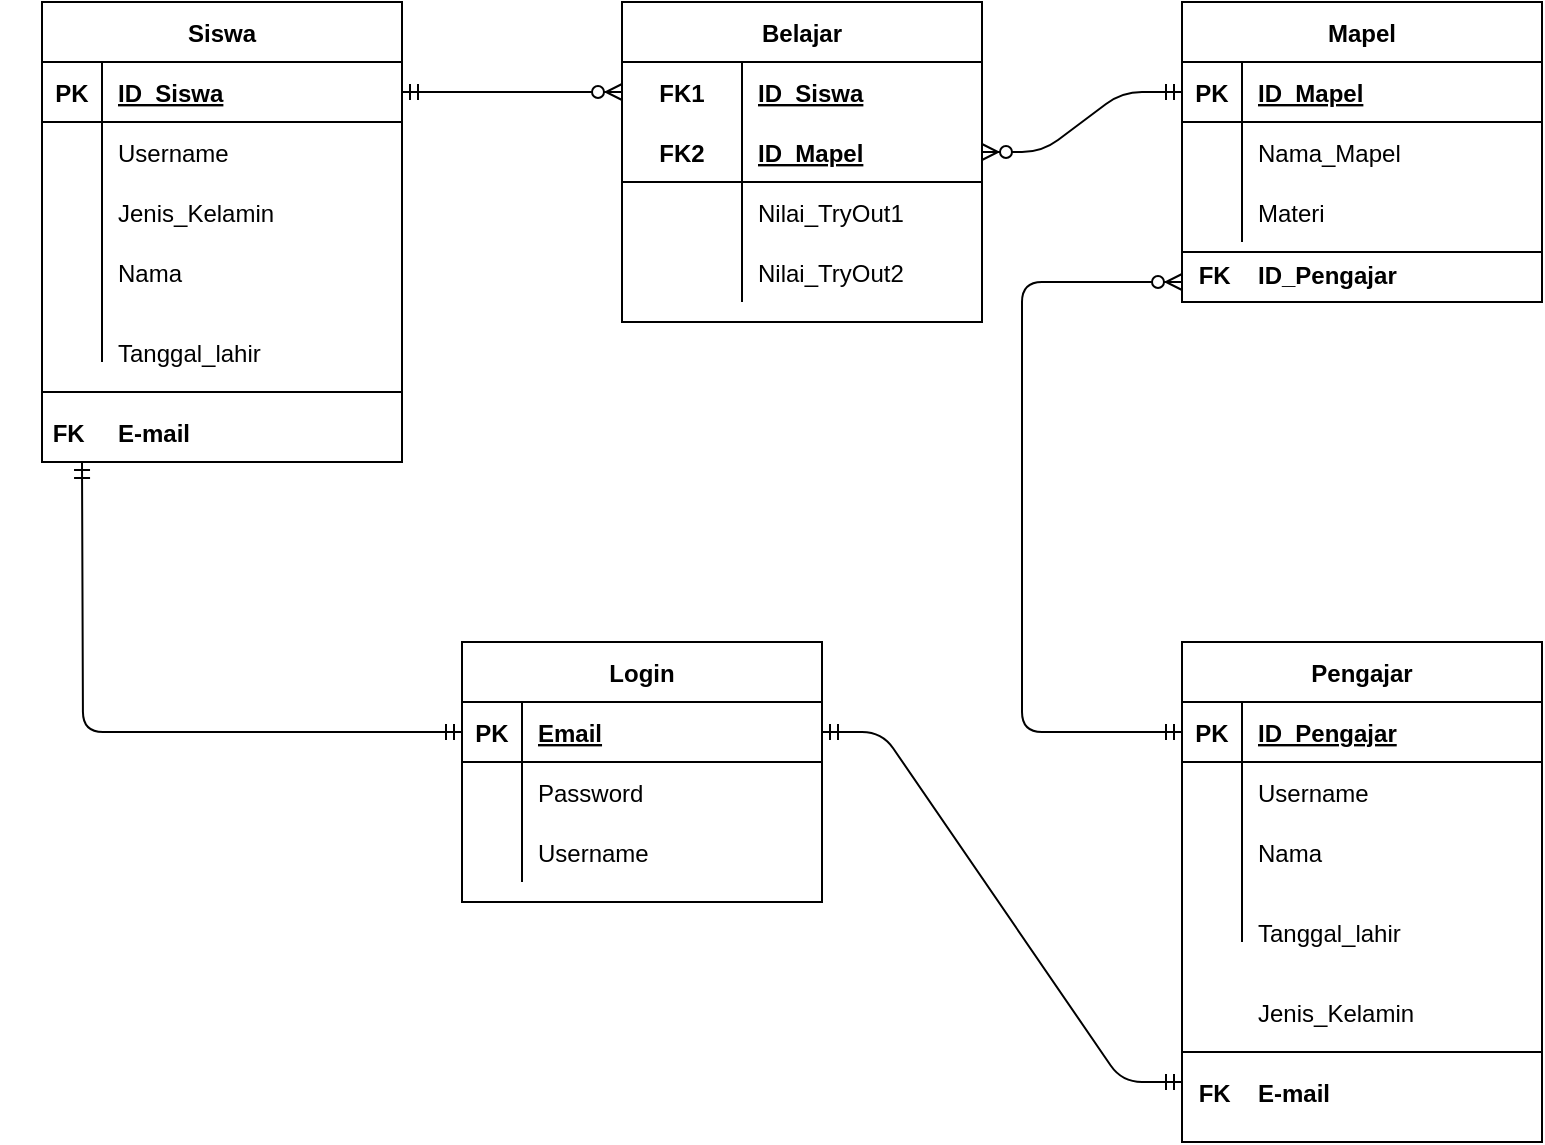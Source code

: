 <mxfile version="13.7.6" type="device"><diagram id="iMdHe8foG-8TYhm6ewDh" name="Page-1"><mxGraphModel dx="1108" dy="433" grid="1" gridSize="10" guides="1" tooltips="1" connect="1" arrows="1" fold="1" page="1" pageScale="1" pageWidth="850" pageHeight="1100" math="0" shadow="0"><root><mxCell id="0"/><mxCell id="1" parent="0"/><mxCell id="Vj2Q8QpAhm5BJDSr8hEJ-14" value="" style="shape=partialRectangle;collapsible=0;dropTarget=0;pointerEvents=0;fillColor=none;top=0;left=0;bottom=0;right=0;points=[[0,0.5],[1,0.5]];portConstraint=eastwest;" parent="1" vertex="1"><mxGeometry x="110" y="300" width="180" height="30" as="geometry"/></mxCell><mxCell id="Vj2Q8QpAhm5BJDSr8hEJ-15" value="" style="shape=partialRectangle;connectable=0;fillColor=none;top=0;left=0;bottom=0;right=0;editable=1;overflow=hidden;" parent="Vj2Q8QpAhm5BJDSr8hEJ-14" vertex="1"><mxGeometry width="30" height="30" as="geometry"/></mxCell><mxCell id="Vj2Q8QpAhm5BJDSr8hEJ-17" value="" style="shape=partialRectangle;collapsible=0;dropTarget=0;pointerEvents=0;fillColor=none;top=0;left=0;bottom=0;right=0;points=[[0,0.5],[1,0.5]];portConstraint=eastwest;" parent="1" vertex="1"><mxGeometry x="110" y="330" width="180" height="30" as="geometry"/></mxCell><mxCell id="Vj2Q8QpAhm5BJDSr8hEJ-18" value="" style="shape=partialRectangle;connectable=0;fillColor=none;top=0;left=0;bottom=0;right=0;editable=1;overflow=hidden;" parent="Vj2Q8QpAhm5BJDSr8hEJ-17" vertex="1"><mxGeometry width="30" height="30" as="geometry"/></mxCell><mxCell id="Vj2Q8QpAhm5BJDSr8hEJ-1" value="Siswa" style="shape=table;startSize=30;container=1;collapsible=1;childLayout=tableLayout;fixedRows=1;rowLines=0;fontStyle=1;align=center;resizeLast=1;" parent="1" vertex="1"><mxGeometry x="80" y="40" width="180" height="230" as="geometry"/></mxCell><mxCell id="Vj2Q8QpAhm5BJDSr8hEJ-2" value="" style="shape=partialRectangle;collapsible=0;dropTarget=0;pointerEvents=0;fillColor=none;top=0;left=0;bottom=1;right=0;points=[[0,0.5],[1,0.5]];portConstraint=eastwest;" parent="Vj2Q8QpAhm5BJDSr8hEJ-1" vertex="1"><mxGeometry y="30" width="180" height="30" as="geometry"/></mxCell><mxCell id="Vj2Q8QpAhm5BJDSr8hEJ-3" value="PK" style="shape=partialRectangle;connectable=0;fillColor=none;top=0;left=0;bottom=0;right=0;fontStyle=1;overflow=hidden;" parent="Vj2Q8QpAhm5BJDSr8hEJ-2" vertex="1"><mxGeometry width="30" height="30" as="geometry"/></mxCell><mxCell id="Vj2Q8QpAhm5BJDSr8hEJ-4" value="ID_Siswa" style="shape=partialRectangle;connectable=0;fillColor=none;top=0;left=0;bottom=0;right=0;align=left;spacingLeft=6;fontStyle=5;overflow=hidden;" parent="Vj2Q8QpAhm5BJDSr8hEJ-2" vertex="1"><mxGeometry x="30" width="150" height="30" as="geometry"/></mxCell><mxCell id="Vj2Q8QpAhm5BJDSr8hEJ-5" value="" style="shape=partialRectangle;collapsible=0;dropTarget=0;pointerEvents=0;fillColor=none;top=0;left=0;bottom=0;right=0;points=[[0,0.5],[1,0.5]];portConstraint=eastwest;" parent="Vj2Q8QpAhm5BJDSr8hEJ-1" vertex="1"><mxGeometry y="60" width="180" height="30" as="geometry"/></mxCell><mxCell id="Vj2Q8QpAhm5BJDSr8hEJ-6" value="" style="shape=partialRectangle;connectable=0;fillColor=none;top=0;left=0;bottom=0;right=0;editable=1;overflow=hidden;" parent="Vj2Q8QpAhm5BJDSr8hEJ-5" vertex="1"><mxGeometry width="30" height="30" as="geometry"/></mxCell><mxCell id="Vj2Q8QpAhm5BJDSr8hEJ-7" value="Username" style="shape=partialRectangle;connectable=0;fillColor=none;top=0;left=0;bottom=0;right=0;align=left;spacingLeft=6;overflow=hidden;" parent="Vj2Q8QpAhm5BJDSr8hEJ-5" vertex="1"><mxGeometry x="30" width="150" height="30" as="geometry"/></mxCell><mxCell id="MXmllqMuFRXZkB6bzygv-2" value="" style="shape=partialRectangle;collapsible=0;dropTarget=0;pointerEvents=0;fillColor=none;top=0;left=0;bottom=0;right=0;points=[[0,0.5],[1,0.5]];portConstraint=eastwest;" vertex="1" parent="Vj2Q8QpAhm5BJDSr8hEJ-1"><mxGeometry y="90" width="180" height="30" as="geometry"/></mxCell><mxCell id="MXmllqMuFRXZkB6bzygv-3" value="" style="shape=partialRectangle;connectable=0;fillColor=none;top=0;left=0;bottom=0;right=0;editable=1;overflow=hidden;" vertex="1" parent="MXmllqMuFRXZkB6bzygv-2"><mxGeometry width="30" height="30" as="geometry"/></mxCell><mxCell id="MXmllqMuFRXZkB6bzygv-4" value="Jenis_Kelamin" style="shape=partialRectangle;connectable=0;fillColor=none;top=0;left=0;bottom=0;right=0;align=left;spacingLeft=6;overflow=hidden;" vertex="1" parent="MXmllqMuFRXZkB6bzygv-2"><mxGeometry x="30" width="150" height="30" as="geometry"/></mxCell><mxCell id="Vj2Q8QpAhm5BJDSr8hEJ-11" value="" style="shape=partialRectangle;collapsible=0;dropTarget=0;pointerEvents=0;fillColor=none;top=0;left=0;bottom=0;right=0;points=[[0,0.5],[1,0.5]];portConstraint=eastwest;" parent="Vj2Q8QpAhm5BJDSr8hEJ-1" vertex="1"><mxGeometry y="120" width="180" height="30" as="geometry"/></mxCell><mxCell id="Vj2Q8QpAhm5BJDSr8hEJ-12" value="" style="shape=partialRectangle;connectable=0;fillColor=none;top=0;left=0;bottom=0;right=0;editable=1;overflow=hidden;" parent="Vj2Q8QpAhm5BJDSr8hEJ-11" vertex="1"><mxGeometry width="30" height="30" as="geometry"/></mxCell><mxCell id="Vj2Q8QpAhm5BJDSr8hEJ-13" value="Nama" style="shape=partialRectangle;connectable=0;fillColor=none;top=0;left=0;bottom=0;right=0;align=left;spacingLeft=6;overflow=hidden;" parent="Vj2Q8QpAhm5BJDSr8hEJ-11" vertex="1"><mxGeometry x="30" width="150" height="30" as="geometry"/></mxCell><mxCell id="Vj2Q8QpAhm5BJDSr8hEJ-8" value="" style="shape=partialRectangle;collapsible=0;dropTarget=0;pointerEvents=0;fillColor=none;top=0;left=0;bottom=0;right=0;points=[[0,0.5],[1,0.5]];portConstraint=eastwest;" parent="Vj2Q8QpAhm5BJDSr8hEJ-1" vertex="1"><mxGeometry y="150" width="180" height="30" as="geometry"/></mxCell><mxCell id="Vj2Q8QpAhm5BJDSr8hEJ-9" value="" style="shape=partialRectangle;connectable=0;fillColor=none;top=0;left=0;bottom=0;right=0;editable=1;overflow=hidden;" parent="Vj2Q8QpAhm5BJDSr8hEJ-8" vertex="1"><mxGeometry width="30" height="30" as="geometry"/></mxCell><mxCell id="Vj2Q8QpAhm5BJDSr8hEJ-10" value="" style="shape=partialRectangle;connectable=0;fillColor=none;top=0;left=0;bottom=0;right=0;align=left;spacingLeft=6;overflow=hidden;" parent="Vj2Q8QpAhm5BJDSr8hEJ-8" vertex="1"><mxGeometry x="30" width="150" height="30" as="geometry"/></mxCell><mxCell id="Vj2Q8QpAhm5BJDSr8hEJ-43" value="Mapel" style="shape=table;startSize=30;container=1;collapsible=1;childLayout=tableLayout;fixedRows=1;rowLines=0;fontStyle=1;align=center;resizeLast=1;" parent="1" vertex="1"><mxGeometry x="650" y="40" width="180" height="150" as="geometry"/></mxCell><mxCell id="Vj2Q8QpAhm5BJDSr8hEJ-44" value="" style="shape=partialRectangle;collapsible=0;dropTarget=0;pointerEvents=0;fillColor=none;top=0;left=0;bottom=1;right=0;points=[[0,0.5],[1,0.5]];portConstraint=eastwest;" parent="Vj2Q8QpAhm5BJDSr8hEJ-43" vertex="1"><mxGeometry y="30" width="180" height="30" as="geometry"/></mxCell><mxCell id="Vj2Q8QpAhm5BJDSr8hEJ-45" value="PK" style="shape=partialRectangle;connectable=0;fillColor=none;top=0;left=0;bottom=0;right=0;fontStyle=1;overflow=hidden;" parent="Vj2Q8QpAhm5BJDSr8hEJ-44" vertex="1"><mxGeometry width="30" height="30" as="geometry"/></mxCell><mxCell id="Vj2Q8QpAhm5BJDSr8hEJ-46" value="ID_Mapel" style="shape=partialRectangle;connectable=0;fillColor=none;top=0;left=0;bottom=0;right=0;align=left;spacingLeft=6;fontStyle=5;overflow=hidden;" parent="Vj2Q8QpAhm5BJDSr8hEJ-44" vertex="1"><mxGeometry x="30" width="150" height="30" as="geometry"/></mxCell><mxCell id="Vj2Q8QpAhm5BJDSr8hEJ-47" value="" style="shape=partialRectangle;collapsible=0;dropTarget=0;pointerEvents=0;fillColor=none;top=0;left=0;bottom=0;right=0;points=[[0,0.5],[1,0.5]];portConstraint=eastwest;" parent="Vj2Q8QpAhm5BJDSr8hEJ-43" vertex="1"><mxGeometry y="60" width="180" height="30" as="geometry"/></mxCell><mxCell id="Vj2Q8QpAhm5BJDSr8hEJ-48" value="" style="shape=partialRectangle;connectable=0;fillColor=none;top=0;left=0;bottom=0;right=0;editable=1;overflow=hidden;" parent="Vj2Q8QpAhm5BJDSr8hEJ-47" vertex="1"><mxGeometry width="30" height="30" as="geometry"/></mxCell><mxCell id="Vj2Q8QpAhm5BJDSr8hEJ-49" value="Nama_Mapel" style="shape=partialRectangle;connectable=0;fillColor=none;top=0;left=0;bottom=0;right=0;align=left;spacingLeft=6;overflow=hidden;" parent="Vj2Q8QpAhm5BJDSr8hEJ-47" vertex="1"><mxGeometry x="30" width="150" height="30" as="geometry"/></mxCell><mxCell id="Vj2Q8QpAhm5BJDSr8hEJ-50" value="" style="shape=partialRectangle;collapsible=0;dropTarget=0;pointerEvents=0;fillColor=none;top=0;left=0;bottom=0;right=0;points=[[0,0.5],[1,0.5]];portConstraint=eastwest;" parent="Vj2Q8QpAhm5BJDSr8hEJ-43" vertex="1"><mxGeometry y="90" width="180" height="30" as="geometry"/></mxCell><mxCell id="Vj2Q8QpAhm5BJDSr8hEJ-51" value="" style="shape=partialRectangle;connectable=0;fillColor=none;top=0;left=0;bottom=0;right=0;editable=1;overflow=hidden;" parent="Vj2Q8QpAhm5BJDSr8hEJ-50" vertex="1"><mxGeometry width="30" height="30" as="geometry"/></mxCell><mxCell id="Vj2Q8QpAhm5BJDSr8hEJ-52" value="Materi" style="shape=partialRectangle;connectable=0;fillColor=none;top=0;left=0;bottom=0;right=0;align=left;spacingLeft=6;overflow=hidden;" parent="Vj2Q8QpAhm5BJDSr8hEJ-50" vertex="1"><mxGeometry x="30" width="150" height="30" as="geometry"/></mxCell><mxCell id="Vj2Q8QpAhm5BJDSr8hEJ-16" value="E-mail" style="shape=partialRectangle;connectable=0;fillColor=none;top=0;left=0;bottom=0;right=0;align=left;spacingLeft=6;overflow=hidden;fontStyle=1" parent="1" vertex="1"><mxGeometry x="110" y="240" width="150" height="30" as="geometry"/></mxCell><mxCell id="Vj2Q8QpAhm5BJDSr8hEJ-19" value="Tanggal_lahir" style="shape=partialRectangle;connectable=0;fillColor=none;top=0;left=0;bottom=0;right=0;align=left;spacingLeft=6;overflow=hidden;" parent="1" vertex="1"><mxGeometry x="110" y="200" width="150" height="30" as="geometry"/></mxCell><mxCell id="Vj2Q8QpAhm5BJDSr8hEJ-66" value="Belajar" style="shape=table;startSize=30;container=1;collapsible=1;childLayout=tableLayout;fixedRows=1;rowLines=0;fontStyle=1;align=center;resizeLast=1;" parent="1" vertex="1"><mxGeometry x="370" y="40" width="180" height="160" as="geometry"/></mxCell><mxCell id="Vj2Q8QpAhm5BJDSr8hEJ-67" value="" style="shape=partialRectangle;collapsible=0;dropTarget=0;pointerEvents=0;fillColor=none;top=0;left=0;bottom=0;right=0;points=[[0,0.5],[1,0.5]];portConstraint=eastwest;" parent="Vj2Q8QpAhm5BJDSr8hEJ-66" vertex="1"><mxGeometry y="30" width="180" height="30" as="geometry"/></mxCell><mxCell id="Vj2Q8QpAhm5BJDSr8hEJ-68" value="FK1" style="shape=partialRectangle;connectable=0;fillColor=none;top=0;left=0;bottom=0;right=0;fontStyle=1;overflow=hidden;" parent="Vj2Q8QpAhm5BJDSr8hEJ-67" vertex="1"><mxGeometry width="60" height="30" as="geometry"/></mxCell><mxCell id="Vj2Q8QpAhm5BJDSr8hEJ-69" value="ID_Siswa" style="shape=partialRectangle;connectable=0;fillColor=none;top=0;left=0;bottom=0;right=0;align=left;spacingLeft=6;fontStyle=5;overflow=hidden;" parent="Vj2Q8QpAhm5BJDSr8hEJ-67" vertex="1"><mxGeometry x="60" width="120" height="30" as="geometry"/></mxCell><mxCell id="Vj2Q8QpAhm5BJDSr8hEJ-70" value="" style="shape=partialRectangle;collapsible=0;dropTarget=0;pointerEvents=0;fillColor=none;top=0;left=0;bottom=1;right=0;points=[[0,0.5],[1,0.5]];portConstraint=eastwest;" parent="Vj2Q8QpAhm5BJDSr8hEJ-66" vertex="1"><mxGeometry y="60" width="180" height="30" as="geometry"/></mxCell><mxCell id="Vj2Q8QpAhm5BJDSr8hEJ-71" value="FK2" style="shape=partialRectangle;connectable=0;fillColor=none;top=0;left=0;bottom=0;right=0;fontStyle=1;overflow=hidden;" parent="Vj2Q8QpAhm5BJDSr8hEJ-70" vertex="1"><mxGeometry width="60" height="30" as="geometry"/></mxCell><mxCell id="Vj2Q8QpAhm5BJDSr8hEJ-72" value="ID_Mapel" style="shape=partialRectangle;connectable=0;fillColor=none;top=0;left=0;bottom=0;right=0;align=left;spacingLeft=6;fontStyle=5;overflow=hidden;" parent="Vj2Q8QpAhm5BJDSr8hEJ-70" vertex="1"><mxGeometry x="60" width="120" height="30" as="geometry"/></mxCell><mxCell id="Vj2Q8QpAhm5BJDSr8hEJ-83" value="" style="shape=partialRectangle;collapsible=0;dropTarget=0;pointerEvents=0;fillColor=none;top=0;left=0;bottom=0;right=0;points=[[0,0.5],[1,0.5]];portConstraint=eastwest;" parent="Vj2Q8QpAhm5BJDSr8hEJ-66" vertex="1"><mxGeometry y="90" width="180" height="30" as="geometry"/></mxCell><mxCell id="Vj2Q8QpAhm5BJDSr8hEJ-84" value="" style="shape=partialRectangle;connectable=0;fillColor=none;top=0;left=0;bottom=0;right=0;editable=1;overflow=hidden;" parent="Vj2Q8QpAhm5BJDSr8hEJ-83" vertex="1"><mxGeometry width="60" height="30" as="geometry"/></mxCell><mxCell id="Vj2Q8QpAhm5BJDSr8hEJ-85" value="Nilai_TryOut1" style="shape=partialRectangle;connectable=0;fillColor=none;top=0;left=0;bottom=0;right=0;align=left;spacingLeft=6;overflow=hidden;" parent="Vj2Q8QpAhm5BJDSr8hEJ-83" vertex="1"><mxGeometry x="60" width="120" height="30" as="geometry"/></mxCell><mxCell id="Vj2Q8QpAhm5BJDSr8hEJ-73" value="" style="shape=partialRectangle;collapsible=0;dropTarget=0;pointerEvents=0;fillColor=none;top=0;left=0;bottom=0;right=0;points=[[0,0.5],[1,0.5]];portConstraint=eastwest;" parent="Vj2Q8QpAhm5BJDSr8hEJ-66" vertex="1"><mxGeometry y="120" width="180" height="30" as="geometry"/></mxCell><mxCell id="Vj2Q8QpAhm5BJDSr8hEJ-74" value="" style="shape=partialRectangle;connectable=0;fillColor=none;top=0;left=0;bottom=0;right=0;editable=1;overflow=hidden;" parent="Vj2Q8QpAhm5BJDSr8hEJ-73" vertex="1"><mxGeometry width="60" height="30" as="geometry"/></mxCell><mxCell id="Vj2Q8QpAhm5BJDSr8hEJ-75" value="Nilai_TryOut2" style="shape=partialRectangle;connectable=0;fillColor=none;top=0;left=0;bottom=0;right=0;align=left;spacingLeft=6;overflow=hidden;" parent="Vj2Q8QpAhm5BJDSr8hEJ-73" vertex="1"><mxGeometry x="60" width="120" height="30" as="geometry"/></mxCell><mxCell id="Vj2Q8QpAhm5BJDSr8hEJ-86" value="" style="fontSize=12;html=1;endArrow=ERzeroToMany;startArrow=ERmandOne;edgeStyle=orthogonalEdgeStyle;exitX=0;exitY=0.5;exitDx=0;exitDy=0;endFill=1;" parent="1" source="Ri1a3u-TD6PD-_G2yPUE-16" edge="1"><mxGeometry width="100" height="100" relative="1" as="geometry"><mxPoint x="660" y="320" as="sourcePoint"/><mxPoint x="650" y="180" as="targetPoint"/><Array as="points"><mxPoint x="570" y="405"/><mxPoint x="570" y="180"/></Array></mxGeometry></mxCell><mxCell id="Ri1a3u-TD6PD-_G2yPUE-28" value="E-mail" style="shape=partialRectangle;connectable=0;fillColor=none;top=0;left=0;bottom=0;right=0;align=left;spacingLeft=6;overflow=hidden;fontStyle=1" parent="1" vertex="1"><mxGeometry x="680" y="570" width="150" height="30" as="geometry"/></mxCell><mxCell id="Ri1a3u-TD6PD-_G2yPUE-29" value="Tanggal_lahir" style="shape=partialRectangle;connectable=0;fillColor=none;top=0;left=0;bottom=0;right=0;align=left;spacingLeft=6;overflow=hidden;" parent="1" vertex="1"><mxGeometry x="680" y="490" width="150" height="30" as="geometry"/></mxCell><mxCell id="Ri1a3u-TD6PD-_G2yPUE-30" value="" style="line;strokeWidth=1;rotatable=0;dashed=0;labelPosition=right;align=left;verticalAlign=middle;spacingTop=0;spacingLeft=6;points=[];portConstraint=eastwest;" parent="1" vertex="1"><mxGeometry x="650" y="560" width="180" height="10" as="geometry"/></mxCell><mxCell id="Ri1a3u-TD6PD-_G2yPUE-31" value="" style="line;strokeWidth=1;rotatable=0;dashed=0;labelPosition=right;align=left;verticalAlign=middle;spacingTop=0;spacingLeft=6;points=[];portConstraint=eastwest;" parent="1" vertex="1"><mxGeometry x="80" y="230" width="180" height="10" as="geometry"/></mxCell><mxCell id="Ri1a3u-TD6PD-_G2yPUE-32" value="  FK" style="shape=partialRectangle;connectable=0;fillColor=none;top=0;left=0;bottom=0;right=0;fontStyle=1;overflow=hidden;" parent="1" vertex="1"><mxGeometry x="60" y="240" width="60" height="30" as="geometry"/></mxCell><mxCell id="Ri1a3u-TD6PD-_G2yPUE-33" value="  FK" style="shape=partialRectangle;connectable=0;fillColor=none;top=0;left=0;bottom=0;right=0;fontStyle=1;overflow=hidden;" parent="1" vertex="1"><mxGeometry x="633" y="570" width="60" height="30" as="geometry"/></mxCell><mxCell id="Ri1a3u-TD6PD-_G2yPUE-2" value="Login" style="shape=table;startSize=30;container=1;collapsible=1;childLayout=tableLayout;fixedRows=1;rowLines=0;fontStyle=1;align=center;resizeLast=1;" parent="1" vertex="1"><mxGeometry x="290" y="360" width="180" height="130" as="geometry"/></mxCell><mxCell id="Ri1a3u-TD6PD-_G2yPUE-3" value="" style="shape=partialRectangle;collapsible=0;dropTarget=0;pointerEvents=0;fillColor=none;top=0;left=0;bottom=1;right=0;points=[[0,0.5],[1,0.5]];portConstraint=eastwest;" parent="Ri1a3u-TD6PD-_G2yPUE-2" vertex="1"><mxGeometry y="30" width="180" height="30" as="geometry"/></mxCell><mxCell id="Ri1a3u-TD6PD-_G2yPUE-4" value="PK" style="shape=partialRectangle;connectable=0;fillColor=none;top=0;left=0;bottom=0;right=0;fontStyle=1;overflow=hidden;" parent="Ri1a3u-TD6PD-_G2yPUE-3" vertex="1"><mxGeometry width="30" height="30" as="geometry"/></mxCell><mxCell id="Ri1a3u-TD6PD-_G2yPUE-5" value="Email" style="shape=partialRectangle;connectable=0;fillColor=none;top=0;left=0;bottom=0;right=0;align=left;spacingLeft=6;fontStyle=5;overflow=hidden;" parent="Ri1a3u-TD6PD-_G2yPUE-3" vertex="1"><mxGeometry x="30" width="150" height="30" as="geometry"/></mxCell><mxCell id="Ri1a3u-TD6PD-_G2yPUE-6" value="" style="shape=partialRectangle;collapsible=0;dropTarget=0;pointerEvents=0;fillColor=none;top=0;left=0;bottom=0;right=0;points=[[0,0.5],[1,0.5]];portConstraint=eastwest;" parent="Ri1a3u-TD6PD-_G2yPUE-2" vertex="1"><mxGeometry y="60" width="180" height="30" as="geometry"/></mxCell><mxCell id="Ri1a3u-TD6PD-_G2yPUE-7" value="" style="shape=partialRectangle;connectable=0;fillColor=none;top=0;left=0;bottom=0;right=0;editable=1;overflow=hidden;" parent="Ri1a3u-TD6PD-_G2yPUE-6" vertex="1"><mxGeometry width="30" height="30" as="geometry"/></mxCell><mxCell id="Ri1a3u-TD6PD-_G2yPUE-8" value="Password" style="shape=partialRectangle;connectable=0;fillColor=none;top=0;left=0;bottom=0;right=0;align=left;spacingLeft=6;overflow=hidden;" parent="Ri1a3u-TD6PD-_G2yPUE-6" vertex="1"><mxGeometry x="30" width="150" height="30" as="geometry"/></mxCell><mxCell id="Ri1a3u-TD6PD-_G2yPUE-9" value="" style="shape=partialRectangle;collapsible=0;dropTarget=0;pointerEvents=0;fillColor=none;top=0;left=0;bottom=0;right=0;points=[[0,0.5],[1,0.5]];portConstraint=eastwest;" parent="Ri1a3u-TD6PD-_G2yPUE-2" vertex="1"><mxGeometry y="90" width="180" height="30" as="geometry"/></mxCell><mxCell id="Ri1a3u-TD6PD-_G2yPUE-10" value="" style="shape=partialRectangle;connectable=0;fillColor=none;top=0;left=0;bottom=0;right=0;editable=1;overflow=hidden;" parent="Ri1a3u-TD6PD-_G2yPUE-9" vertex="1"><mxGeometry width="30" height="30" as="geometry"/></mxCell><mxCell id="Ri1a3u-TD6PD-_G2yPUE-11" value="Username" style="shape=partialRectangle;connectable=0;fillColor=none;top=0;left=0;bottom=0;right=0;align=left;spacingLeft=6;overflow=hidden;" parent="Ri1a3u-TD6PD-_G2yPUE-9" vertex="1"><mxGeometry x="30" width="150" height="30" as="geometry"/></mxCell><mxCell id="Ri1a3u-TD6PD-_G2yPUE-15" value="Pengajar" style="shape=table;startSize=30;container=1;collapsible=1;childLayout=tableLayout;fixedRows=1;rowLines=0;fontStyle=1;align=center;resizeLast=1;" parent="1" vertex="1"><mxGeometry x="650" y="360" width="180" height="250" as="geometry"/></mxCell><mxCell id="Ri1a3u-TD6PD-_G2yPUE-16" value="" style="shape=partialRectangle;collapsible=0;dropTarget=0;pointerEvents=0;fillColor=none;top=0;left=0;bottom=1;right=0;points=[[0,0.5],[1,0.5]];portConstraint=eastwest;" parent="Ri1a3u-TD6PD-_G2yPUE-15" vertex="1"><mxGeometry y="30" width="180" height="30" as="geometry"/></mxCell><mxCell id="Ri1a3u-TD6PD-_G2yPUE-17" value="PK" style="shape=partialRectangle;connectable=0;fillColor=none;top=0;left=0;bottom=0;right=0;fontStyle=1;overflow=hidden;" parent="Ri1a3u-TD6PD-_G2yPUE-16" vertex="1"><mxGeometry width="30" height="30" as="geometry"/></mxCell><mxCell id="Ri1a3u-TD6PD-_G2yPUE-18" value="ID_Pengajar" style="shape=partialRectangle;connectable=0;fillColor=none;top=0;left=0;bottom=0;right=0;align=left;spacingLeft=6;fontStyle=5;overflow=hidden;" parent="Ri1a3u-TD6PD-_G2yPUE-16" vertex="1"><mxGeometry x="30" width="150" height="30" as="geometry"/></mxCell><mxCell id="Ri1a3u-TD6PD-_G2yPUE-19" value="" style="shape=partialRectangle;collapsible=0;dropTarget=0;pointerEvents=0;fillColor=none;top=0;left=0;bottom=0;right=0;points=[[0,0.5],[1,0.5]];portConstraint=eastwest;" parent="Ri1a3u-TD6PD-_G2yPUE-15" vertex="1"><mxGeometry y="60" width="180" height="30" as="geometry"/></mxCell><mxCell id="Ri1a3u-TD6PD-_G2yPUE-20" value="" style="shape=partialRectangle;connectable=0;fillColor=none;top=0;left=0;bottom=0;right=0;editable=1;overflow=hidden;" parent="Ri1a3u-TD6PD-_G2yPUE-19" vertex="1"><mxGeometry width="30" height="30" as="geometry"/></mxCell><mxCell id="Ri1a3u-TD6PD-_G2yPUE-21" value="Username" style="shape=partialRectangle;connectable=0;fillColor=none;top=0;left=0;bottom=0;right=0;align=left;spacingLeft=6;overflow=hidden;" parent="Ri1a3u-TD6PD-_G2yPUE-19" vertex="1"><mxGeometry x="30" width="150" height="30" as="geometry"/></mxCell><mxCell id="Ri1a3u-TD6PD-_G2yPUE-22" value="" style="shape=partialRectangle;collapsible=0;dropTarget=0;pointerEvents=0;fillColor=none;top=0;left=0;bottom=0;right=0;points=[[0,0.5],[1,0.5]];portConstraint=eastwest;" parent="Ri1a3u-TD6PD-_G2yPUE-15" vertex="1"><mxGeometry y="90" width="180" height="30" as="geometry"/></mxCell><mxCell id="Ri1a3u-TD6PD-_G2yPUE-23" value="" style="shape=partialRectangle;connectable=0;fillColor=none;top=0;left=0;bottom=0;right=0;editable=1;overflow=hidden;" parent="Ri1a3u-TD6PD-_G2yPUE-22" vertex="1"><mxGeometry width="30" height="30" as="geometry"/></mxCell><mxCell id="Ri1a3u-TD6PD-_G2yPUE-24" value="Nama" style="shape=partialRectangle;connectable=0;fillColor=none;top=0;left=0;bottom=0;right=0;align=left;spacingLeft=6;overflow=hidden;" parent="Ri1a3u-TD6PD-_G2yPUE-22" vertex="1"><mxGeometry x="30" width="150" height="30" as="geometry"/></mxCell><mxCell id="Ri1a3u-TD6PD-_G2yPUE-25" value="" style="shape=partialRectangle;collapsible=0;dropTarget=0;pointerEvents=0;fillColor=none;top=0;left=0;bottom=0;right=0;points=[[0,0.5],[1,0.5]];portConstraint=eastwest;" parent="Ri1a3u-TD6PD-_G2yPUE-15" vertex="1"><mxGeometry y="120" width="180" height="30" as="geometry"/></mxCell><mxCell id="Ri1a3u-TD6PD-_G2yPUE-26" value="" style="shape=partialRectangle;connectable=0;fillColor=none;top=0;left=0;bottom=0;right=0;editable=1;overflow=hidden;" parent="Ri1a3u-TD6PD-_G2yPUE-25" vertex="1"><mxGeometry width="30" height="30" as="geometry"/></mxCell><mxCell id="Ri1a3u-TD6PD-_G2yPUE-27" value="" style="shape=partialRectangle;connectable=0;fillColor=none;top=0;left=0;bottom=0;right=0;align=left;spacingLeft=6;overflow=hidden;" parent="Ri1a3u-TD6PD-_G2yPUE-25" vertex="1"><mxGeometry x="30" width="150" height="30" as="geometry"/></mxCell><mxCell id="Ri1a3u-TD6PD-_G2yPUE-36" value="" style="fontSize=12;html=1;endArrow=ERmandOne;startArrow=ERmandOne;edgeStyle=orthogonalEdgeStyle;exitX=0;exitY=0.5;exitDx=0;exitDy=0;" parent="1" source="Ri1a3u-TD6PD-_G2yPUE-3" edge="1"><mxGeometry width="100" height="100" relative="1" as="geometry"><mxPoint x="120" y="390" as="sourcePoint"/><mxPoint x="100" y="270" as="targetPoint"/></mxGeometry></mxCell><mxCell id="Ri1a3u-TD6PD-_G2yPUE-37" value="" style="line;strokeWidth=1;rotatable=0;dashed=0;labelPosition=right;align=left;verticalAlign=middle;spacingTop=0;spacingLeft=6;points=[];portConstraint=eastwest;" parent="1" vertex="1"><mxGeometry x="650" y="160" width="180" height="10" as="geometry"/></mxCell><mxCell id="Ri1a3u-TD6PD-_G2yPUE-38" value="ID_Pengajar" style="shape=partialRectangle;connectable=0;fillColor=none;top=0;left=0;bottom=0;right=0;align=left;spacingLeft=6;overflow=hidden;fontStyle=1" parent="1" vertex="1"><mxGeometry x="680" y="161" width="150" height="30" as="geometry"/></mxCell><mxCell id="Ri1a3u-TD6PD-_G2yPUE-41" value="" style="edgeStyle=entityRelationEdgeStyle;fontSize=12;html=1;endArrow=ERmandOne;startArrow=ERmandOne;exitX=1;exitY=0.5;exitDx=0;exitDy=0;" parent="1" source="Ri1a3u-TD6PD-_G2yPUE-3" edge="1"><mxGeometry width="100" height="100" relative="1" as="geometry"><mxPoint x="520" y="250" as="sourcePoint"/><mxPoint x="650" y="580" as="targetPoint"/></mxGeometry></mxCell><mxCell id="Ri1a3u-TD6PD-_G2yPUE-42" value="  FK" style="shape=partialRectangle;connectable=0;fillColor=none;top=0;left=0;bottom=0;right=0;fontStyle=1;overflow=hidden;" parent="1" vertex="1"><mxGeometry x="633" y="161" width="60" height="30" as="geometry"/></mxCell><mxCell id="MXmllqMuFRXZkB6bzygv-5" value="Jenis_Kelamin" style="shape=partialRectangle;connectable=0;fillColor=none;top=0;left=0;bottom=0;right=0;align=left;spacingLeft=6;overflow=hidden;" vertex="1" parent="1"><mxGeometry x="680" y="530" width="150" height="30" as="geometry"/></mxCell><mxCell id="MXmllqMuFRXZkB6bzygv-11" value="" style="edgeStyle=entityRelationEdgeStyle;fontSize=12;html=1;endArrow=ERzeroToMany;startArrow=ERmandOne;entryX=0;entryY=0.5;entryDx=0;entryDy=0;exitX=1;exitY=0.5;exitDx=0;exitDy=0;" edge="1" parent="1" source="Vj2Q8QpAhm5BJDSr8hEJ-2" target="Vj2Q8QpAhm5BJDSr8hEJ-67"><mxGeometry width="100" height="100" relative="1" as="geometry"><mxPoint x="320" y="100" as="sourcePoint"/><mxPoint x="470" y="80" as="targetPoint"/></mxGeometry></mxCell><mxCell id="MXmllqMuFRXZkB6bzygv-13" value="" style="edgeStyle=entityRelationEdgeStyle;fontSize=12;html=1;endArrow=ERmandOne;startArrow=ERzeroToMany;startFill=1;exitX=1;exitY=0.5;exitDx=0;exitDy=0;entryX=0;entryY=0.5;entryDx=0;entryDy=0;" edge="1" parent="1" source="Vj2Q8QpAhm5BJDSr8hEJ-70" target="Vj2Q8QpAhm5BJDSr8hEJ-44"><mxGeometry width="100" height="100" relative="1" as="geometry"><mxPoint x="250" y="180" as="sourcePoint"/><mxPoint x="350" y="80" as="targetPoint"/></mxGeometry></mxCell></root></mxGraphModel></diagram></mxfile>